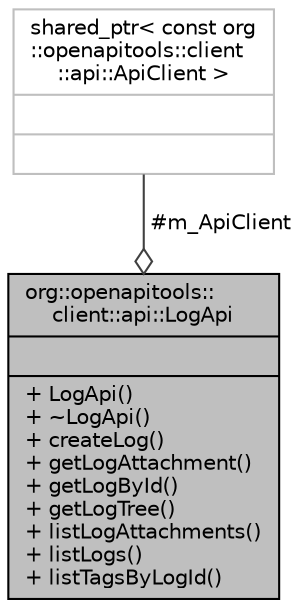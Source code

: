 digraph "org::openapitools::client::api::LogApi"
{
 // INTERACTIVE_SVG=YES
 // LATEX_PDF_SIZE
  bgcolor="transparent";
  edge [fontname="Helvetica",fontsize="10",labelfontname="Helvetica",labelfontsize="10"];
  node [fontname="Helvetica",fontsize="10",shape=record];
  Node1 [label="{org::openapitools::\lclient::api::LogApi\n||+ LogApi()\l+ ~LogApi()\l+ createLog()\l+ getLogAttachment()\l+ getLogById()\l+ getLogTree()\l+ listLogAttachments()\l+ listLogs()\l+ listTagsByLogId()\l}",height=0.2,width=0.4,color="black", fillcolor="grey75", style="filled", fontcolor="black",tooltip=" "];
  Node2 -> Node1 [color="grey25",fontsize="10",style="solid",label=" #m_ApiClient" ,arrowhead="odiamond",fontname="Helvetica"];
  Node2 [label="{shared_ptr\< const org\l::openapitools::client\l::api::ApiClient \>\n||}",height=0.2,width=0.4,color="grey75",tooltip=" "];
}

